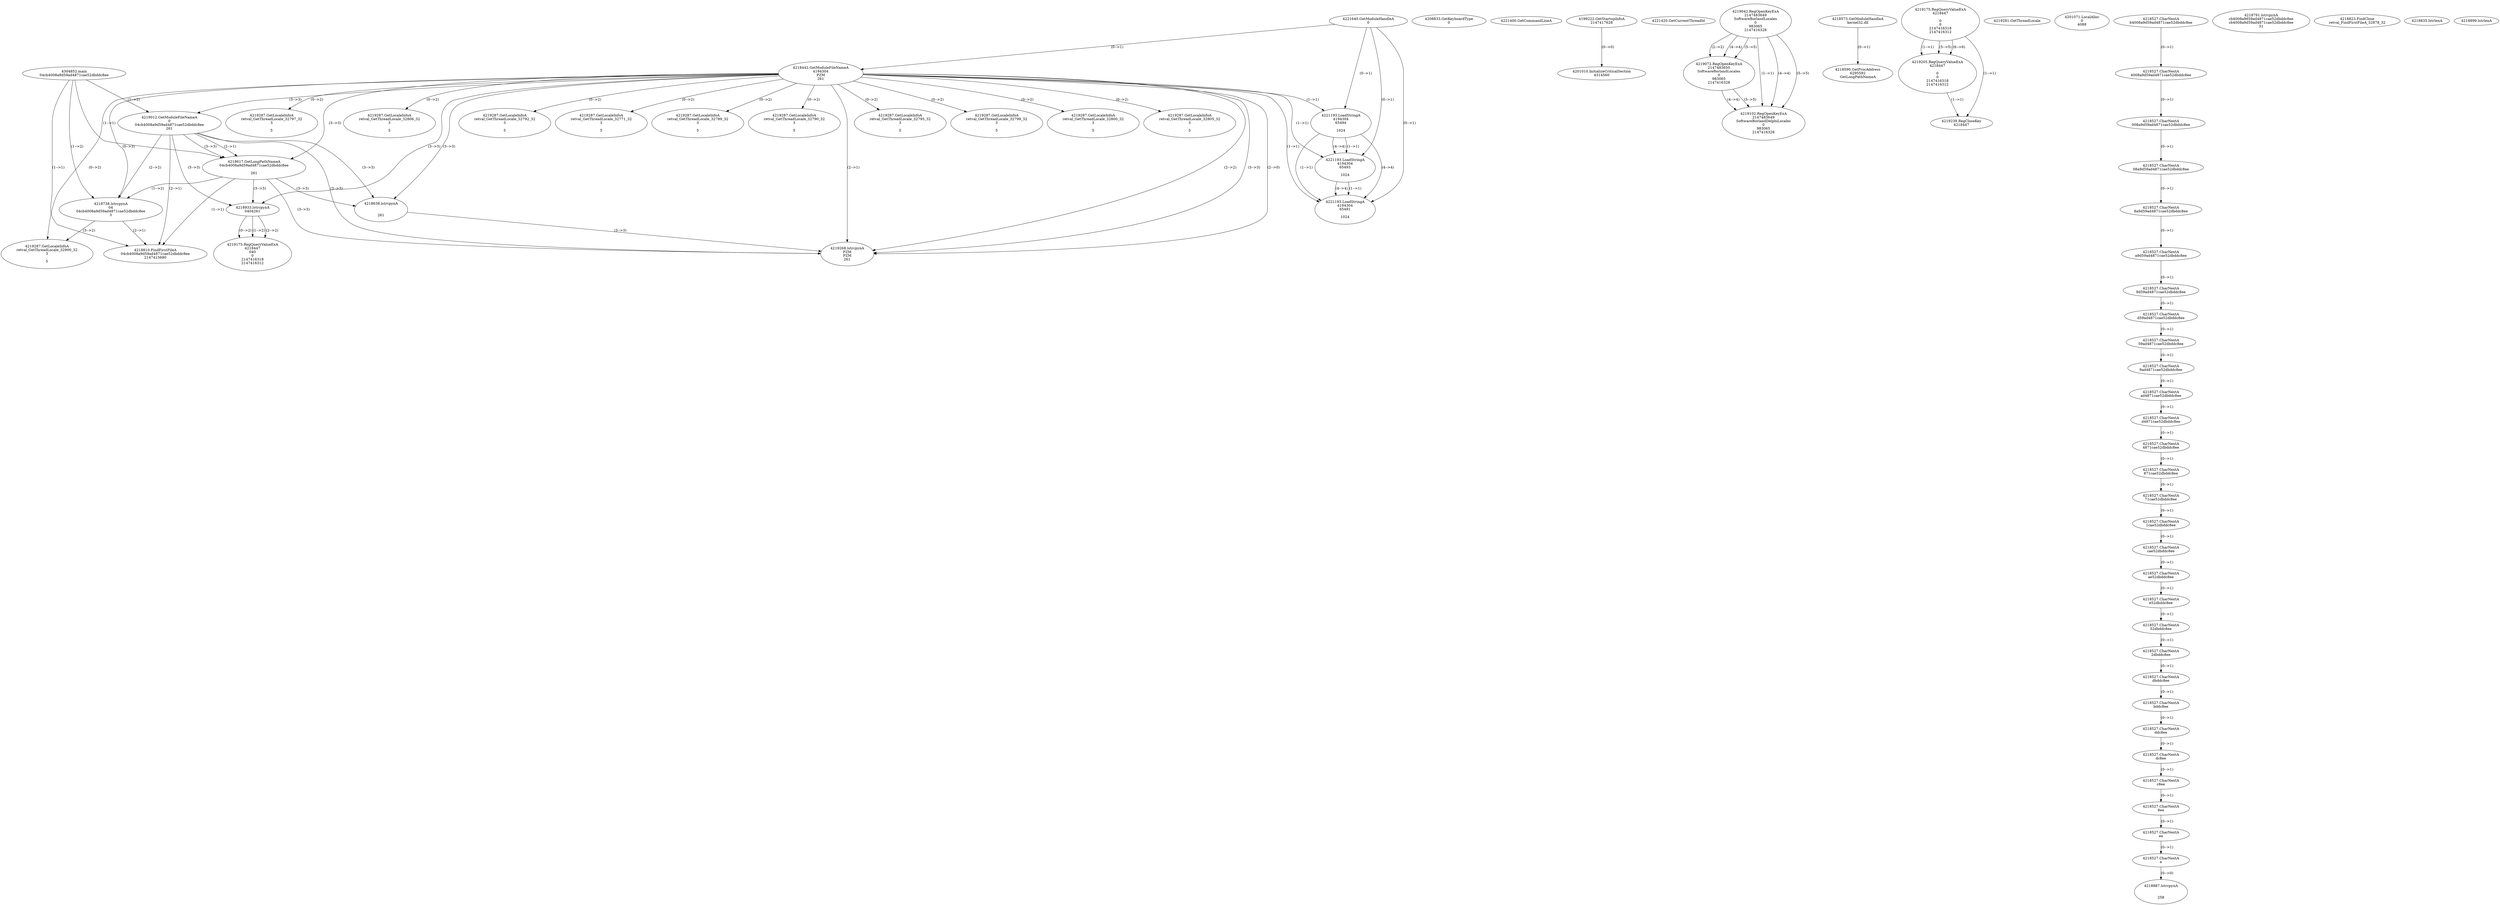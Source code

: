 // Global SCDG with merge call
digraph {
	0 [label="4304852.main
04cb4008a9d59ad4871cae52dbddc8ee"]
	1 [label="4221640.GetModuleHandleA
0"]
	2 [label="4208833.GetKeyboardType
0"]
	3 [label="4221400.GetCommandLineA
"]
	4 [label="4199222.GetStartupInfoA
2147417628"]
	5 [label="4221420.GetCurrentThreadId
"]
	6 [label="4218442.GetModuleFileNameA
4194304
PZM
261"]
	1 -> 6 [label="(0-->1)"]
	7 [label="4219012.GetModuleFileNameA
0
04cb4008a9d59ad4871cae52dbddc8ee
261"]
	0 -> 7 [label="(1-->2)"]
	6 -> 7 [label="(3-->3)"]
	8 [label="4219042.RegOpenKeyExA
2147483649
Software\Borland\Locales
0
983065
2147416328"]
	9 [label="4219072.RegOpenKeyExA
2147483650
Software\Borland\Locales
0
983065
2147416328"]
	8 -> 9 [label="(2-->2)"]
	8 -> 9 [label="(4-->4)"]
	8 -> 9 [label="(5-->5)"]
	10 [label="4218573.GetModuleHandleA
kernel32.dll"]
	11 [label="4218590.GetProcAddress
6295592
GetLongPathNameA"]
	10 -> 11 [label="(0-->1)"]
	12 [label="4218617.GetLongPathNameA
04cb4008a9d59ad4871cae52dbddc8ee

261"]
	0 -> 12 [label="(1-->1)"]
	7 -> 12 [label="(2-->1)"]
	6 -> 12 [label="(3-->3)"]
	7 -> 12 [label="(3-->3)"]
	13 [label="4218638.lstrcpynA


261"]
	6 -> 13 [label="(3-->3)"]
	7 -> 13 [label="(3-->3)"]
	12 -> 13 [label="(3-->3)"]
	14 [label="4219175.RegQueryValueExA
4218447

0
0
2147416318
2147416312"]
	15 [label="4219205.RegQueryValueExA
4218447

0
0
2147416318
2147416312"]
	14 -> 15 [label="(1-->1)"]
	14 -> 15 [label="(5-->5)"]
	14 -> 15 [label="(6-->6)"]
	16 [label="4219239.RegCloseKey
4218447"]
	14 -> 16 [label="(1-->1)"]
	15 -> 16 [label="(1-->1)"]
	17 [label="4219268.lstrcpynA
PZM
PZM
261"]
	6 -> 17 [label="(2-->1)"]
	6 -> 17 [label="(2-->2)"]
	6 -> 17 [label="(3-->3)"]
	7 -> 17 [label="(3-->3)"]
	12 -> 17 [label="(3-->3)"]
	13 -> 17 [label="(3-->3)"]
	6 -> 17 [label="(2-->0)"]
	18 [label="4219281.GetThreadLocale
"]
	19 [label="4219287.GetLocaleInfoA
retval_GetThreadLocale_32797_32
3

5"]
	6 -> 19 [label="(0-->2)"]
	20 [label="4221193.LoadStringA
4194304
65494

1024"]
	1 -> 20 [label="(0-->1)"]
	6 -> 20 [label="(1-->1)"]
	21 [label="4221193.LoadStringA
4194304
65493

1024"]
	1 -> 21 [label="(0-->1)"]
	6 -> 21 [label="(1-->1)"]
	20 -> 21 [label="(1-->1)"]
	20 -> 21 [label="(4-->4)"]
	22 [label="4201010.InitializeCriticalSection
4314560"]
	4 -> 22 [label="(0-->0)"]
	23 [label="4201071.LocalAlloc
0
4088"]
	24 [label="4218738.lstrcpynA
04
04cb4008a9d59ad4871cae52dbddc8ee
3"]
	0 -> 24 [label="(1-->2)"]
	7 -> 24 [label="(2-->2)"]
	12 -> 24 [label="(1-->2)"]
	6 -> 24 [label="(0-->3)"]
	25 [label="4218527.CharNextA
b4008a9d59ad4871cae52dbddc8ee"]
	26 [label="4218527.CharNextA
4008a9d59ad4871cae52dbddc8ee"]
	25 -> 26 [label="(0-->1)"]
	27 [label="4218527.CharNextA
008a9d59ad4871cae52dbddc8ee"]
	26 -> 27 [label="(0-->1)"]
	28 [label="4218527.CharNextA
08a9d59ad4871cae52dbddc8ee"]
	27 -> 28 [label="(0-->1)"]
	29 [label="4218527.CharNextA
8a9d59ad4871cae52dbddc8ee"]
	28 -> 29 [label="(0-->1)"]
	30 [label="4218527.CharNextA
a9d59ad4871cae52dbddc8ee"]
	29 -> 30 [label="(0-->1)"]
	31 [label="4218527.CharNextA
9d59ad4871cae52dbddc8ee"]
	30 -> 31 [label="(0-->1)"]
	32 [label="4218527.CharNextA
d59ad4871cae52dbddc8ee"]
	31 -> 32 [label="(0-->1)"]
	33 [label="4218527.CharNextA
59ad4871cae52dbddc8ee"]
	32 -> 33 [label="(0-->1)"]
	34 [label="4218527.CharNextA
9ad4871cae52dbddc8ee"]
	33 -> 34 [label="(0-->1)"]
	35 [label="4218527.CharNextA
ad4871cae52dbddc8ee"]
	34 -> 35 [label="(0-->1)"]
	36 [label="4218527.CharNextA
d4871cae52dbddc8ee"]
	35 -> 36 [label="(0-->1)"]
	37 [label="4218527.CharNextA
4871cae52dbddc8ee"]
	36 -> 37 [label="(0-->1)"]
	38 [label="4218527.CharNextA
871cae52dbddc8ee"]
	37 -> 38 [label="(0-->1)"]
	39 [label="4218527.CharNextA
71cae52dbddc8ee"]
	38 -> 39 [label="(0-->1)"]
	40 [label="4218527.CharNextA
1cae52dbddc8ee"]
	39 -> 40 [label="(0-->1)"]
	41 [label="4218527.CharNextA
cae52dbddc8ee"]
	40 -> 41 [label="(0-->1)"]
	42 [label="4218527.CharNextA
ae52dbddc8ee"]
	41 -> 42 [label="(0-->1)"]
	43 [label="4218527.CharNextA
e52dbddc8ee"]
	42 -> 43 [label="(0-->1)"]
	44 [label="4218527.CharNextA
52dbddc8ee"]
	43 -> 44 [label="(0-->1)"]
	45 [label="4218527.CharNextA
2dbddc8ee"]
	44 -> 45 [label="(0-->1)"]
	46 [label="4218527.CharNextA
dbddc8ee"]
	45 -> 46 [label="(0-->1)"]
	47 [label="4218527.CharNextA
bddc8ee"]
	46 -> 47 [label="(0-->1)"]
	48 [label="4218527.CharNextA
ddc8ee"]
	47 -> 48 [label="(0-->1)"]
	49 [label="4218527.CharNextA
dc8ee"]
	48 -> 49 [label="(0-->1)"]
	50 [label="4218527.CharNextA
c8ee"]
	49 -> 50 [label="(0-->1)"]
	51 [label="4218527.CharNextA
8ee"]
	50 -> 51 [label="(0-->1)"]
	52 [label="4218527.CharNextA
ee"]
	51 -> 52 [label="(0-->1)"]
	53 [label="4218527.CharNextA
e"]
	52 -> 53 [label="(0-->1)"]
	54 [label="4218791.lstrcpynA
cb4008a9d59ad4871cae52dbddc8ee
cb4008a9d59ad4871cae52dbddc8ee
31"]
	55 [label="4218810.FindFirstFileA
04cb4008a9d59ad4871cae52dbddc8ee
2147415690"]
	0 -> 55 [label="(1-->1)"]
	7 -> 55 [label="(2-->1)"]
	12 -> 55 [label="(1-->1)"]
	24 -> 55 [label="(2-->1)"]
	56 [label="4218823.FindClose
retval_FindFirstFileA_32878_32"]
	57 [label="4218835.lstrlenA
"]
	58 [label="4218887.lstrcpynA


258"]
	53 -> 58 [label="(0-->0)"]
	59 [label="4218899.lstrlenA
"]
	60 [label="4218933.lstrcpynA
04\
04\
261"]
	6 -> 60 [label="(3-->3)"]
	7 -> 60 [label="(3-->3)"]
	12 -> 60 [label="(3-->3)"]
	61 [label="4219175.RegQueryValueExA
4218447
04\
0
0
2147416318
2147416312"]
	60 -> 61 [label="(1-->2)"]
	60 -> 61 [label="(2-->2)"]
	60 -> 61 [label="(0-->2)"]
	62 [label="4219287.GetLocaleInfoA
retval_GetThreadLocale_32900_32
3

5"]
	6 -> 62 [label="(0-->2)"]
	24 -> 62 [label="(3-->2)"]
	63 [label="4219102.RegOpenKeyExA
2147483649
Software\Borland\Delphi\Locales
0
983065
2147416328"]
	8 -> 63 [label="(1-->1)"]
	8 -> 63 [label="(4-->4)"]
	9 -> 63 [label="(4-->4)"]
	8 -> 63 [label="(5-->5)"]
	9 -> 63 [label="(5-->5)"]
	64 [label="4219287.GetLocaleInfoA
retval_GetThreadLocale_32806_32
3

5"]
	6 -> 64 [label="(0-->2)"]
	65 [label="4221193.LoadStringA
4194304
65491

1024"]
	1 -> 65 [label="(0-->1)"]
	6 -> 65 [label="(1-->1)"]
	20 -> 65 [label="(1-->1)"]
	21 -> 65 [label="(1-->1)"]
	20 -> 65 [label="(4-->4)"]
	21 -> 65 [label="(4-->4)"]
	66 [label="4219287.GetLocaleInfoA
retval_GetThreadLocale_32792_32
3

5"]
	6 -> 66 [label="(0-->2)"]
	67 [label="4219287.GetLocaleInfoA
retval_GetThreadLocale_32771_32
3

5"]
	6 -> 67 [label="(0-->2)"]
	68 [label="4219287.GetLocaleInfoA
retval_GetThreadLocale_32789_32
3

5"]
	6 -> 68 [label="(0-->2)"]
	69 [label="4219287.GetLocaleInfoA
retval_GetThreadLocale_32790_32
3

5"]
	6 -> 69 [label="(0-->2)"]
	70 [label="4219287.GetLocaleInfoA
retval_GetThreadLocale_32795_32
3

5"]
	6 -> 70 [label="(0-->2)"]
	71 [label="4219287.GetLocaleInfoA
retval_GetThreadLocale_32799_32
3

5"]
	6 -> 71 [label="(0-->2)"]
	72 [label="4219287.GetLocaleInfoA
retval_GetThreadLocale_32800_32
3

5"]
	6 -> 72 [label="(0-->2)"]
	73 [label="4219287.GetLocaleInfoA
retval_GetThreadLocale_32805_32
3

5"]
	6 -> 73 [label="(0-->2)"]
}
